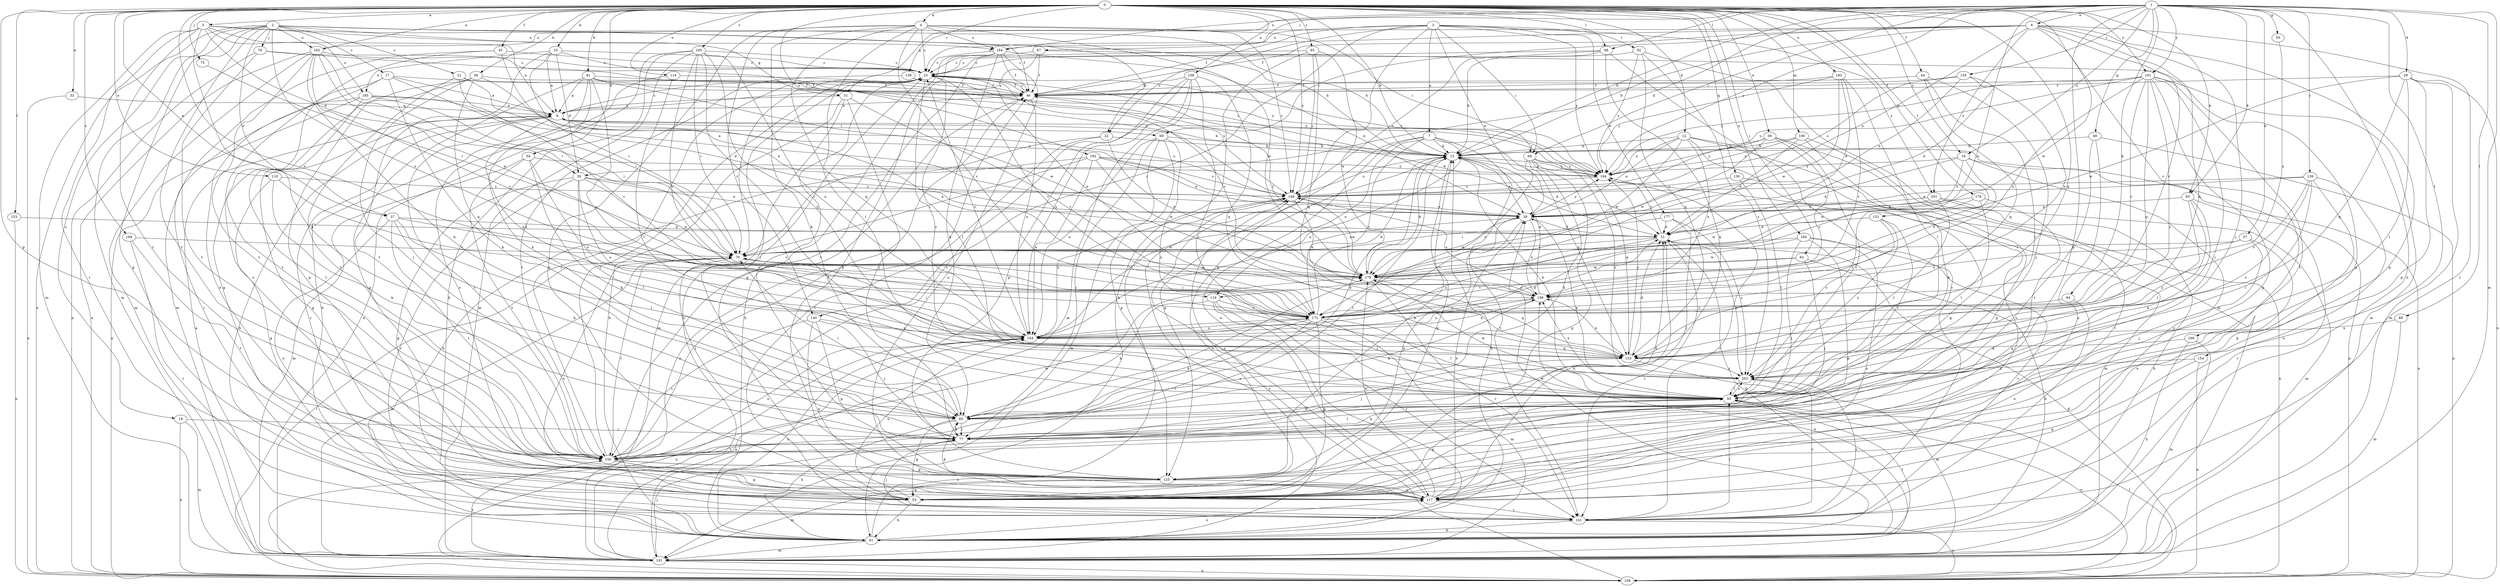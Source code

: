 strict digraph  {
0;
1;
2;
3;
4;
5;
6;
7;
8;
10;
12;
15;
16;
17;
19;
21;
22;
23;
29;
30;
31;
33;
36;
37;
38;
44;
45;
46;
49;
50;
51;
53;
54;
56;
57;
61;
62;
65;
67;
68;
69;
70;
75;
76;
77;
81;
83;
84;
85;
88;
89;
92;
93;
100;
101;
108;
109;
110;
114;
116;
117;
125;
130;
133;
138;
139;
140;
141;
149;
152;
153;
154;
155;
156;
160;
163;
164;
165;
166;
172;
176;
177;
179;
182;
183;
184;
185;
186;
191;
194;
199;
201;
202;
0 -> 4  [label=a];
0 -> 5  [label=a];
0 -> 10  [label=b];
0 -> 12  [label=b];
0 -> 15  [label=b];
0 -> 16  [label=c];
0 -> 33  [label=e];
0 -> 36  [label=e];
0 -> 37  [label=e];
0 -> 44  [label=f];
0 -> 45  [label=f];
0 -> 54  [label=h];
0 -> 56  [label=h];
0 -> 62  [label=i];
0 -> 65  [label=i];
0 -> 75  [label=j];
0 -> 81  [label=k];
0 -> 83  [label=k];
0 -> 88  [label=l];
0 -> 100  [label=m];
0 -> 108  [label=n];
0 -> 110  [label=o];
0 -> 114  [label=o];
0 -> 125  [label=p];
0 -> 130  [label=q];
0 -> 133  [label=q];
0 -> 138  [label=r];
0 -> 149  [label=s];
0 -> 152  [label=t];
0 -> 153  [label=t];
0 -> 160  [label=u];
0 -> 163  [label=u];
0 -> 165  [label=v];
0 -> 166  [label=v];
0 -> 172  [label=v];
0 -> 176  [label=w];
0 -> 182  [label=x];
0 -> 183  [label=x];
0 -> 191  [label=y];
0 -> 199  [label=z];
1 -> 6  [label=a];
1 -> 15  [label=b];
1 -> 16  [label=c];
1 -> 29  [label=d];
1 -> 30  [label=d];
1 -> 49  [label=g];
1 -> 50  [label=g];
1 -> 51  [label=g];
1 -> 57  [label=h];
1 -> 61  [label=h];
1 -> 67  [label=i];
1 -> 68  [label=i];
1 -> 83  [label=k];
1 -> 84  [label=k];
1 -> 88  [label=l];
1 -> 89  [label=l];
1 -> 101  [label=m];
1 -> 116  [label=o];
1 -> 125  [label=p];
1 -> 139  [label=r];
1 -> 154  [label=t];
1 -> 155  [label=t];
1 -> 184  [label=x];
1 -> 191  [label=y];
1 -> 194  [label=y];
2 -> 15  [label=b];
2 -> 17  [label=c];
2 -> 19  [label=c];
2 -> 21  [label=c];
2 -> 22  [label=c];
2 -> 37  [label=e];
2 -> 46  [label=f];
2 -> 51  [label=g];
2 -> 53  [label=g];
2 -> 76  [label=j];
2 -> 101  [label=m];
2 -> 109  [label=n];
2 -> 116  [label=o];
2 -> 156  [label=t];
2 -> 163  [label=u];
3 -> 7  [label=a];
3 -> 22  [label=c];
3 -> 38  [label=e];
3 -> 46  [label=f];
3 -> 53  [label=g];
3 -> 68  [label=i];
3 -> 92  [label=l];
3 -> 140  [label=r];
3 -> 177  [label=w];
3 -> 184  [label=x];
3 -> 194  [label=y];
3 -> 201  [label=z];
4 -> 23  [label=c];
4 -> 53  [label=g];
4 -> 68  [label=i];
4 -> 85  [label=k];
4 -> 93  [label=l];
4 -> 133  [label=q];
4 -> 140  [label=r];
4 -> 149  [label=s];
4 -> 172  [label=v];
4 -> 179  [label=w];
4 -> 184  [label=x];
5 -> 8  [label=a];
5 -> 15  [label=b];
5 -> 30  [label=d];
5 -> 85  [label=k];
5 -> 101  [label=m];
5 -> 141  [label=r];
5 -> 156  [label=t];
5 -> 184  [label=x];
5 -> 185  [label=x];
6 -> 15  [label=b];
6 -> 23  [label=c];
6 -> 38  [label=e];
6 -> 46  [label=f];
6 -> 53  [label=g];
6 -> 69  [label=i];
6 -> 77  [label=j];
6 -> 133  [label=q];
6 -> 141  [label=r];
6 -> 163  [label=u];
6 -> 172  [label=v];
6 -> 179  [label=w];
6 -> 201  [label=z];
7 -> 15  [label=b];
7 -> 116  [label=o];
7 -> 117  [label=o];
7 -> 125  [label=p];
7 -> 133  [label=q];
7 -> 141  [label=r];
7 -> 164  [label=u];
7 -> 172  [label=v];
8 -> 15  [label=b];
8 -> 23  [label=c];
8 -> 53  [label=g];
8 -> 61  [label=h];
8 -> 69  [label=i];
8 -> 141  [label=r];
8 -> 149  [label=s];
8 -> 156  [label=t];
8 -> 164  [label=u];
8 -> 194  [label=y];
10 -> 8  [label=a];
10 -> 23  [label=c];
10 -> 30  [label=d];
10 -> 70  [label=i];
10 -> 149  [label=s];
10 -> 156  [label=t];
10 -> 185  [label=x];
12 -> 15  [label=b];
12 -> 38  [label=e];
12 -> 53  [label=g];
12 -> 109  [label=n];
12 -> 117  [label=o];
12 -> 179  [label=w];
12 -> 186  [label=x];
12 -> 194  [label=y];
15 -> 23  [label=c];
15 -> 31  [label=d];
15 -> 38  [label=e];
15 -> 53  [label=g];
15 -> 149  [label=s];
15 -> 156  [label=t];
15 -> 194  [label=y];
16 -> 31  [label=d];
16 -> 109  [label=n];
16 -> 117  [label=o];
16 -> 179  [label=w];
16 -> 186  [label=x];
16 -> 194  [label=y];
17 -> 8  [label=a];
17 -> 46  [label=f];
17 -> 70  [label=i];
17 -> 85  [label=k];
17 -> 117  [label=o];
17 -> 156  [label=t];
19 -> 77  [label=j];
19 -> 101  [label=m];
19 -> 109  [label=n];
21 -> 31  [label=d];
21 -> 46  [label=f];
21 -> 156  [label=t];
21 -> 172  [label=v];
22 -> 15  [label=b];
22 -> 70  [label=i];
22 -> 109  [label=n];
22 -> 179  [label=w];
23 -> 46  [label=f];
23 -> 70  [label=i];
23 -> 77  [label=j];
23 -> 93  [label=l];
23 -> 156  [label=t];
23 -> 172  [label=v];
23 -> 186  [label=x];
23 -> 194  [label=y];
23 -> 202  [label=z];
29 -> 46  [label=f];
29 -> 93  [label=l];
29 -> 101  [label=m];
29 -> 109  [label=n];
29 -> 125  [label=p];
29 -> 133  [label=q];
29 -> 179  [label=w];
30 -> 38  [label=e];
30 -> 53  [label=g];
30 -> 93  [label=l];
30 -> 141  [label=r];
30 -> 149  [label=s];
30 -> 164  [label=u];
30 -> 179  [label=w];
31 -> 70  [label=i];
31 -> 141  [label=r];
31 -> 164  [label=u];
31 -> 194  [label=y];
31 -> 202  [label=z];
33 -> 8  [label=a];
33 -> 109  [label=n];
36 -> 15  [label=b];
36 -> 53  [label=g];
36 -> 93  [label=l];
36 -> 172  [label=v];
36 -> 179  [label=w];
36 -> 194  [label=y];
37 -> 31  [label=d];
37 -> 85  [label=k];
37 -> 93  [label=l];
37 -> 117  [label=o];
37 -> 156  [label=t];
37 -> 172  [label=v];
38 -> 31  [label=d];
38 -> 125  [label=p];
38 -> 172  [label=v];
38 -> 179  [label=w];
38 -> 186  [label=x];
38 -> 194  [label=y];
44 -> 46  [label=f];
44 -> 77  [label=j];
44 -> 93  [label=l];
44 -> 133  [label=q];
45 -> 23  [label=c];
45 -> 38  [label=e];
45 -> 101  [label=m];
45 -> 117  [label=o];
46 -> 8  [label=a];
46 -> 23  [label=c];
46 -> 31  [label=d];
46 -> 61  [label=h];
46 -> 164  [label=u];
49 -> 15  [label=b];
49 -> 109  [label=n];
49 -> 117  [label=o];
49 -> 156  [label=t];
50 -> 186  [label=x];
51 -> 8  [label=a];
51 -> 61  [label=h];
51 -> 77  [label=j];
51 -> 101  [label=m];
51 -> 172  [label=v];
53 -> 61  [label=h];
53 -> 164  [label=u];
54 -> 85  [label=k];
54 -> 101  [label=m];
54 -> 156  [label=t];
54 -> 164  [label=u];
54 -> 194  [label=y];
56 -> 38  [label=e];
56 -> 46  [label=f];
56 -> 53  [label=g];
56 -> 77  [label=j];
56 -> 125  [label=p];
56 -> 133  [label=q];
57 -> 70  [label=i];
57 -> 77  [label=j];
57 -> 117  [label=o];
57 -> 186  [label=x];
61 -> 8  [label=a];
61 -> 15  [label=b];
61 -> 31  [label=d];
61 -> 38  [label=e];
61 -> 93  [label=l];
61 -> 101  [label=m];
61 -> 117  [label=o];
61 -> 149  [label=s];
61 -> 164  [label=u];
62 -> 61  [label=h];
62 -> 77  [label=j];
62 -> 172  [label=v];
62 -> 179  [label=w];
65 -> 23  [label=c];
65 -> 61  [label=h];
65 -> 133  [label=q];
65 -> 149  [label=s];
65 -> 179  [label=w];
67 -> 8  [label=a];
67 -> 23  [label=c];
67 -> 46  [label=f];
67 -> 125  [label=p];
68 -> 53  [label=g];
68 -> 85  [label=k];
68 -> 133  [label=q];
68 -> 172  [label=v];
68 -> 194  [label=y];
68 -> 202  [label=z];
69 -> 15  [label=b];
69 -> 77  [label=j];
69 -> 101  [label=m];
69 -> 125  [label=p];
69 -> 164  [label=u];
69 -> 202  [label=z];
70 -> 38  [label=e];
70 -> 77  [label=j];
70 -> 101  [label=m];
70 -> 117  [label=o];
70 -> 156  [label=t];
70 -> 179  [label=w];
75 -> 70  [label=i];
76 -> 23  [label=c];
76 -> 109  [label=n];
76 -> 156  [label=t];
76 -> 194  [label=y];
77 -> 23  [label=c];
77 -> 85  [label=k];
77 -> 93  [label=l];
77 -> 156  [label=t];
81 -> 8  [label=a];
81 -> 46  [label=f];
81 -> 53  [label=g];
81 -> 61  [label=h];
81 -> 85  [label=k];
81 -> 164  [label=u];
81 -> 179  [label=w];
81 -> 194  [label=y];
83 -> 38  [label=e];
83 -> 85  [label=k];
83 -> 93  [label=l];
83 -> 141  [label=r];
83 -> 202  [label=z];
84 -> 117  [label=o];
84 -> 172  [label=v];
85 -> 15  [label=b];
85 -> 53  [label=g];
85 -> 61  [label=h];
85 -> 70  [label=i];
85 -> 77  [label=j];
85 -> 179  [label=w];
88 -> 15  [label=b];
88 -> 23  [label=c];
88 -> 85  [label=k];
88 -> 141  [label=r];
88 -> 149  [label=s];
89 -> 101  [label=m];
89 -> 164  [label=u];
92 -> 23  [label=c];
92 -> 101  [label=m];
92 -> 133  [label=q];
92 -> 194  [label=y];
92 -> 202  [label=z];
93 -> 15  [label=b];
93 -> 38  [label=e];
93 -> 53  [label=g];
93 -> 85  [label=k];
93 -> 109  [label=n];
93 -> 179  [label=w];
93 -> 202  [label=z];
100 -> 15  [label=b];
100 -> 31  [label=d];
100 -> 85  [label=k];
100 -> 141  [label=r];
100 -> 194  [label=y];
101 -> 23  [label=c];
101 -> 70  [label=i];
101 -> 77  [label=j];
101 -> 109  [label=n];
101 -> 149  [label=s];
101 -> 156  [label=t];
101 -> 164  [label=u];
101 -> 186  [label=x];
108 -> 46  [label=f];
108 -> 93  [label=l];
108 -> 101  [label=m];
108 -> 125  [label=p];
108 -> 133  [label=q];
108 -> 156  [label=t];
108 -> 164  [label=u];
109 -> 31  [label=d];
109 -> 93  [label=l];
109 -> 149  [label=s];
109 -> 164  [label=u];
110 -> 53  [label=g];
110 -> 85  [label=k];
110 -> 149  [label=s];
110 -> 172  [label=v];
114 -> 46  [label=f];
114 -> 93  [label=l];
114 -> 117  [label=o];
116 -> 61  [label=h];
116 -> 85  [label=k];
116 -> 93  [label=l];
116 -> 141  [label=r];
116 -> 172  [label=v];
117 -> 31  [label=d];
117 -> 38  [label=e];
117 -> 85  [label=k];
117 -> 141  [label=r];
117 -> 149  [label=s];
117 -> 179  [label=w];
125 -> 15  [label=b];
125 -> 53  [label=g];
125 -> 101  [label=m];
125 -> 117  [label=o];
130 -> 93  [label=l];
130 -> 109  [label=n];
130 -> 149  [label=s];
133 -> 31  [label=d];
133 -> 77  [label=j];
133 -> 101  [label=m];
133 -> 186  [label=x];
133 -> 194  [label=y];
133 -> 202  [label=z];
138 -> 46  [label=f];
138 -> 149  [label=s];
138 -> 156  [label=t];
139 -> 38  [label=e];
139 -> 53  [label=g];
139 -> 93  [label=l];
139 -> 117  [label=o];
139 -> 149  [label=s];
139 -> 172  [label=v];
139 -> 202  [label=z];
140 -> 77  [label=j];
140 -> 117  [label=o];
140 -> 125  [label=p];
140 -> 156  [label=t];
140 -> 164  [label=u];
141 -> 46  [label=f];
141 -> 61  [label=h];
141 -> 77  [label=j];
141 -> 93  [label=l];
141 -> 109  [label=n];
141 -> 202  [label=z];
149 -> 38  [label=e];
149 -> 164  [label=u];
149 -> 179  [label=w];
149 -> 186  [label=x];
152 -> 31  [label=d];
152 -> 93  [label=l];
152 -> 172  [label=v];
152 -> 202  [label=z];
153 -> 31  [label=d];
153 -> 109  [label=n];
154 -> 53  [label=g];
154 -> 109  [label=n];
154 -> 202  [label=z];
155 -> 31  [label=d];
155 -> 38  [label=e];
155 -> 46  [label=f];
155 -> 149  [label=s];
155 -> 186  [label=x];
156 -> 23  [label=c];
156 -> 31  [label=d];
156 -> 46  [label=f];
156 -> 53  [label=g];
156 -> 117  [label=o];
156 -> 125  [label=p];
156 -> 164  [label=u];
156 -> 179  [label=w];
160 -> 70  [label=i];
160 -> 77  [label=j];
160 -> 117  [label=o];
160 -> 125  [label=p];
160 -> 141  [label=r];
160 -> 179  [label=w];
163 -> 23  [label=c];
163 -> 70  [label=i];
163 -> 85  [label=k];
163 -> 101  [label=m];
163 -> 109  [label=n];
163 -> 156  [label=t];
163 -> 172  [label=v];
163 -> 179  [label=w];
164 -> 15  [label=b];
164 -> 23  [label=c];
164 -> 31  [label=d];
164 -> 70  [label=i];
164 -> 133  [label=q];
164 -> 172  [label=v];
164 -> 186  [label=x];
165 -> 23  [label=c];
165 -> 61  [label=h];
165 -> 70  [label=i];
165 -> 93  [label=l];
165 -> 101  [label=m];
165 -> 109  [label=n];
165 -> 133  [label=q];
165 -> 164  [label=u];
165 -> 172  [label=v];
166 -> 61  [label=h];
166 -> 101  [label=m];
166 -> 133  [label=q];
172 -> 15  [label=b];
172 -> 53  [label=g];
172 -> 70  [label=i];
172 -> 85  [label=k];
172 -> 93  [label=l];
172 -> 101  [label=m];
172 -> 156  [label=t];
172 -> 164  [label=u];
176 -> 38  [label=e];
176 -> 53  [label=g];
176 -> 93  [label=l];
176 -> 202  [label=z];
177 -> 31  [label=d];
177 -> 70  [label=i];
177 -> 77  [label=j];
177 -> 202  [label=z];
179 -> 8  [label=a];
179 -> 15  [label=b];
179 -> 46  [label=f];
179 -> 133  [label=q];
179 -> 141  [label=r];
179 -> 186  [label=x];
182 -> 38  [label=e];
182 -> 61  [label=h];
182 -> 70  [label=i];
182 -> 149  [label=s];
182 -> 164  [label=u];
182 -> 179  [label=w];
182 -> 194  [label=y];
183 -> 31  [label=d];
183 -> 46  [label=f];
183 -> 93  [label=l];
183 -> 172  [label=v];
183 -> 179  [label=w];
183 -> 194  [label=y];
184 -> 23  [label=c];
184 -> 38  [label=e];
184 -> 46  [label=f];
184 -> 53  [label=g];
184 -> 85  [label=k];
184 -> 117  [label=o];
184 -> 125  [label=p];
184 -> 156  [label=t];
185 -> 8  [label=a];
185 -> 38  [label=e];
185 -> 70  [label=i];
185 -> 109  [label=n];
185 -> 141  [label=r];
185 -> 156  [label=t];
186 -> 15  [label=b];
186 -> 23  [label=c];
186 -> 85  [label=k];
186 -> 149  [label=s];
186 -> 164  [label=u];
186 -> 172  [label=v];
191 -> 46  [label=f];
191 -> 53  [label=g];
191 -> 77  [label=j];
191 -> 101  [label=m];
191 -> 133  [label=q];
191 -> 149  [label=s];
191 -> 156  [label=t];
191 -> 172  [label=v];
191 -> 186  [label=x];
191 -> 194  [label=y];
191 -> 202  [label=z];
194 -> 15  [label=b];
194 -> 101  [label=m];
194 -> 141  [label=r];
194 -> 149  [label=s];
199 -> 70  [label=i];
199 -> 141  [label=r];
199 -> 156  [label=t];
201 -> 38  [label=e];
201 -> 61  [label=h];
201 -> 93  [label=l];
201 -> 101  [label=m];
201 -> 179  [label=w];
202 -> 93  [label=l];
202 -> 141  [label=r];
202 -> 186  [label=x];
}
